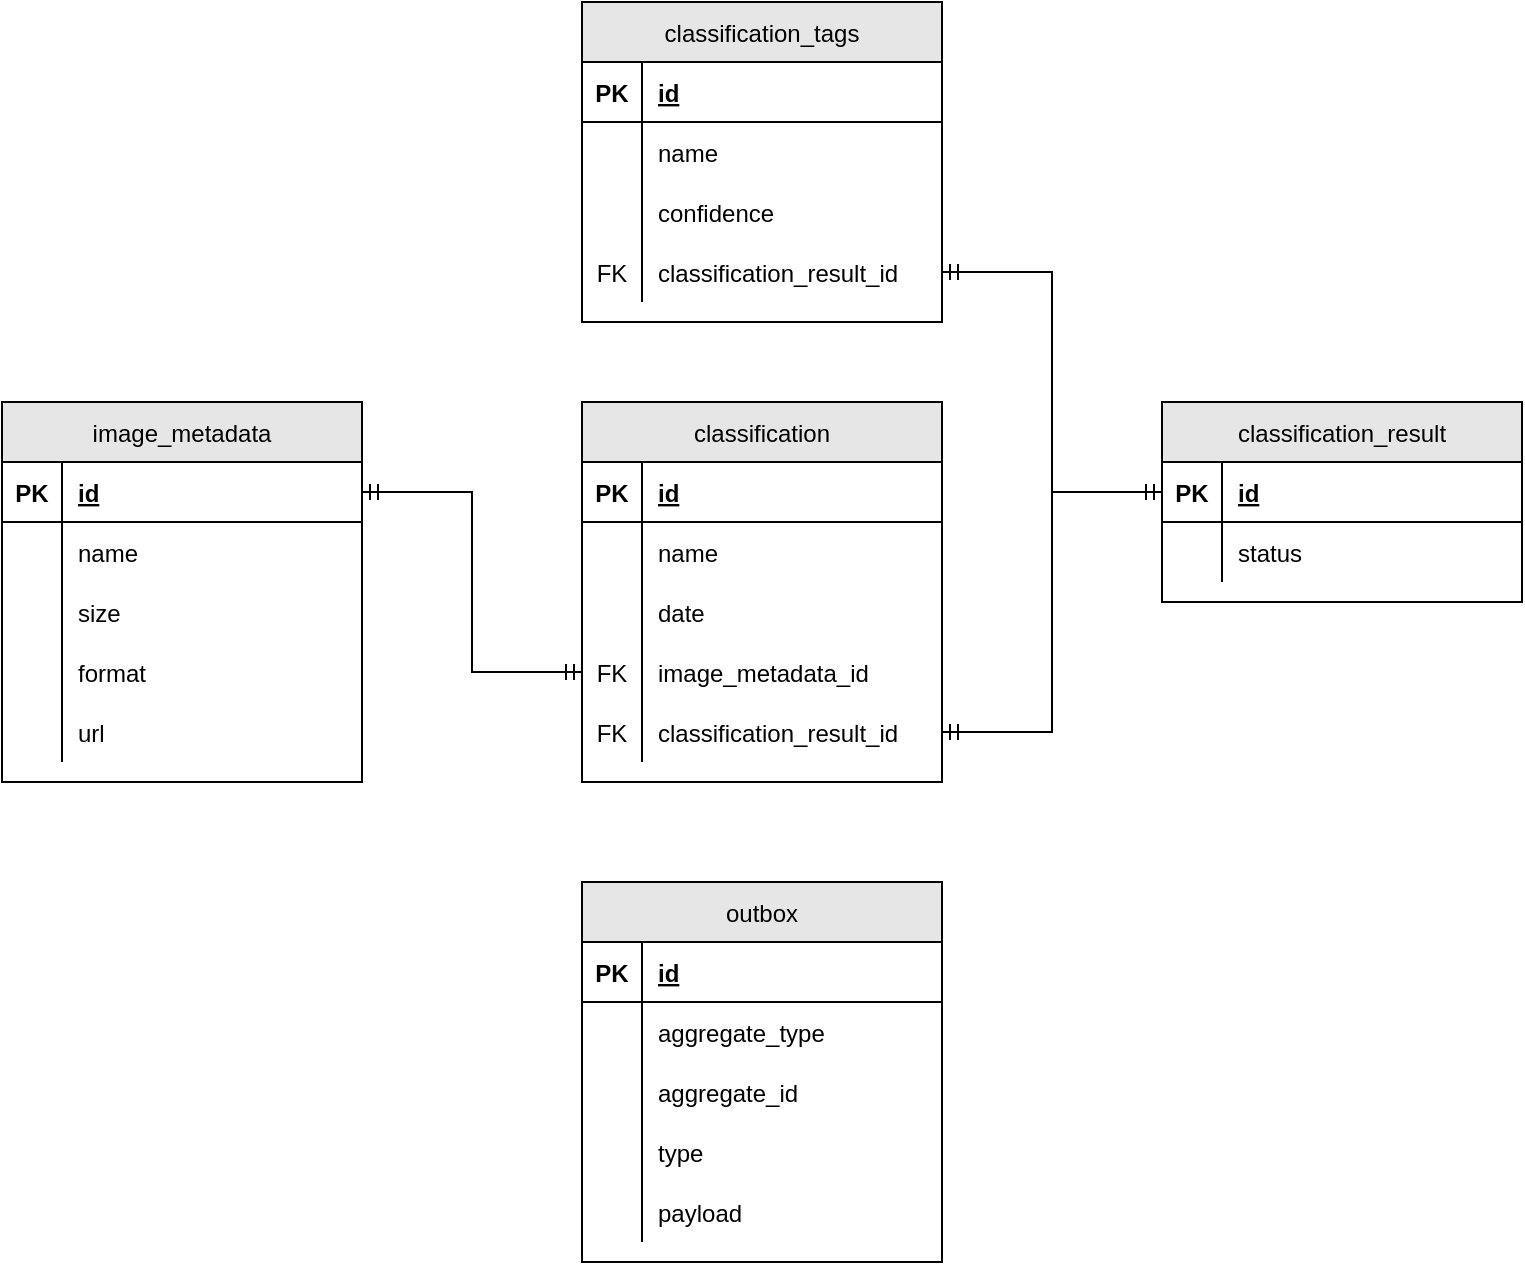 <mxfile version="13.4.6" type="device"><diagram id="Xu695UUf6Ar9PFzFBzPv" name="Page-1"><mxGraphModel dx="1186" dy="741" grid="1" gridSize="10" guides="1" tooltips="1" connect="1" arrows="1" fold="1" page="1" pageScale="1" pageWidth="827" pageHeight="1169" math="0" shadow="0"><root><mxCell id="0"/><mxCell id="1" parent="0"/><mxCell id="_I3BB4ivLQCg5oBeQ7Xs-157" style="edgeStyle=orthogonalEdgeStyle;rounded=0;orthogonalLoop=1;jettySize=auto;html=1;exitX=0;exitY=0.5;exitDx=0;exitDy=0;entryX=1;entryY=0.5;entryDx=0;entryDy=0;endArrow=ERmandOne;endFill=0;startArrow=ERmandOne;startFill=0;" parent="1" source="_I3BB4ivLQCg5oBeQ7Xs-123" target="_I3BB4ivLQCg5oBeQ7Xs-2" edge="1"><mxGeometry relative="1" as="geometry"/></mxCell><mxCell id="_I3BB4ivLQCg5oBeQ7Xs-162" style="edgeStyle=orthogonalEdgeStyle;rounded=0;orthogonalLoop=1;jettySize=auto;html=1;exitX=1;exitY=0.5;exitDx=0;exitDy=0;entryX=0;entryY=0.5;entryDx=0;entryDy=0;endArrow=ERmandOne;endFill=0;startArrow=ERmandOne;startFill=0;" parent="1" source="_I3BB4ivLQCg5oBeQ7Xs-159" target="_I3BB4ivLQCg5oBeQ7Xs-131" edge="1"><mxGeometry relative="1" as="geometry"/></mxCell><mxCell id="dhd00fSPg5vz8xY-Bf-d-18" style="edgeStyle=orthogonalEdgeStyle;rounded=0;orthogonalLoop=1;jettySize=auto;html=1;exitX=1;exitY=0.5;exitDx=0;exitDy=0;entryX=0;entryY=0.5;entryDx=0;entryDy=0;startArrow=ERmandOne;startFill=0;endArrow=ERmandOne;endFill=0;" edge="1" parent="1" source="dhd00fSPg5vz8xY-Bf-d-11" target="_I3BB4ivLQCg5oBeQ7Xs-131"><mxGeometry relative="1" as="geometry"/></mxCell><mxCell id="_I3BB4ivLQCg5oBeQ7Xs-1" value="image_metadata" style="shape=table;startSize=30;container=1;collapsible=1;childLayout=tableLayout;fixedRows=1;rowLines=0;fontStyle=0;align=center;resizeLast=1;labelBackgroundColor=none;swimlaneFillColor=none;gradientColor=none;fillColor=#E6E6E6;" parent="1" vertex="1"><mxGeometry x="40" y="240" width="180" height="190" as="geometry"/></mxCell><mxCell id="_I3BB4ivLQCg5oBeQ7Xs-2" value="" style="shape=partialRectangle;collapsible=0;dropTarget=0;pointerEvents=0;fillColor=none;top=0;left=0;bottom=1;right=0;points=[[0,0.5],[1,0.5]];portConstraint=eastwest;" parent="_I3BB4ivLQCg5oBeQ7Xs-1" vertex="1"><mxGeometry y="30" width="180" height="30" as="geometry"/></mxCell><mxCell id="_I3BB4ivLQCg5oBeQ7Xs-3" value="PK" style="shape=partialRectangle;connectable=0;fillColor=none;top=0;left=0;bottom=0;right=0;fontStyle=1;overflow=hidden;" parent="_I3BB4ivLQCg5oBeQ7Xs-2" vertex="1"><mxGeometry width="30" height="30" as="geometry"/></mxCell><mxCell id="_I3BB4ivLQCg5oBeQ7Xs-4" value="id" style="shape=partialRectangle;connectable=0;fillColor=none;top=0;left=0;bottom=0;right=0;align=left;spacingLeft=6;fontStyle=5;overflow=hidden;" parent="_I3BB4ivLQCg5oBeQ7Xs-2" vertex="1"><mxGeometry x="30" width="150" height="30" as="geometry"/></mxCell><mxCell id="_I3BB4ivLQCg5oBeQ7Xs-5" value="" style="shape=partialRectangle;collapsible=0;dropTarget=0;pointerEvents=0;fillColor=none;top=0;left=0;bottom=0;right=0;points=[[0,0.5],[1,0.5]];portConstraint=eastwest;" parent="_I3BB4ivLQCg5oBeQ7Xs-1" vertex="1"><mxGeometry y="60" width="180" height="30" as="geometry"/></mxCell><mxCell id="_I3BB4ivLQCg5oBeQ7Xs-6" value="" style="shape=partialRectangle;connectable=0;fillColor=none;top=0;left=0;bottom=0;right=0;editable=1;overflow=hidden;" parent="_I3BB4ivLQCg5oBeQ7Xs-5" vertex="1"><mxGeometry width="30" height="30" as="geometry"/></mxCell><mxCell id="_I3BB4ivLQCg5oBeQ7Xs-7" value="name" style="shape=partialRectangle;connectable=0;fillColor=none;top=0;left=0;bottom=0;right=0;align=left;spacingLeft=6;overflow=hidden;" parent="_I3BB4ivLQCg5oBeQ7Xs-5" vertex="1"><mxGeometry x="30" width="150" height="30" as="geometry"/></mxCell><mxCell id="_I3BB4ivLQCg5oBeQ7Xs-8" value="" style="shape=partialRectangle;collapsible=0;dropTarget=0;pointerEvents=0;fillColor=none;top=0;left=0;bottom=0;right=0;points=[[0,0.5],[1,0.5]];portConstraint=eastwest;" parent="_I3BB4ivLQCg5oBeQ7Xs-1" vertex="1"><mxGeometry y="90" width="180" height="30" as="geometry"/></mxCell><mxCell id="_I3BB4ivLQCg5oBeQ7Xs-9" value="" style="shape=partialRectangle;connectable=0;fillColor=none;top=0;left=0;bottom=0;right=0;editable=1;overflow=hidden;" parent="_I3BB4ivLQCg5oBeQ7Xs-8" vertex="1"><mxGeometry width="30" height="30" as="geometry"/></mxCell><mxCell id="_I3BB4ivLQCg5oBeQ7Xs-10" value="size" style="shape=partialRectangle;connectable=0;fillColor=none;top=0;left=0;bottom=0;right=0;align=left;spacingLeft=6;overflow=hidden;" parent="_I3BB4ivLQCg5oBeQ7Xs-8" vertex="1"><mxGeometry x="30" width="150" height="30" as="geometry"/></mxCell><mxCell id="_I3BB4ivLQCg5oBeQ7Xs-11" value="" style="shape=partialRectangle;collapsible=0;dropTarget=0;pointerEvents=0;fillColor=none;top=0;left=0;bottom=0;right=0;points=[[0,0.5],[1,0.5]];portConstraint=eastwest;" parent="_I3BB4ivLQCg5oBeQ7Xs-1" vertex="1"><mxGeometry y="120" width="180" height="30" as="geometry"/></mxCell><mxCell id="_I3BB4ivLQCg5oBeQ7Xs-12" value="" style="shape=partialRectangle;connectable=0;fillColor=none;top=0;left=0;bottom=0;right=0;editable=1;overflow=hidden;" parent="_I3BB4ivLQCg5oBeQ7Xs-11" vertex="1"><mxGeometry width="30" height="30" as="geometry"/></mxCell><mxCell id="_I3BB4ivLQCg5oBeQ7Xs-13" value="format" style="shape=partialRectangle;connectable=0;fillColor=none;top=0;left=0;bottom=0;right=0;align=left;spacingLeft=6;overflow=hidden;" parent="_I3BB4ivLQCg5oBeQ7Xs-11" vertex="1"><mxGeometry x="30" width="150" height="30" as="geometry"/></mxCell><mxCell id="_I3BB4ivLQCg5oBeQ7Xs-110" style="shape=partialRectangle;collapsible=0;dropTarget=0;pointerEvents=0;fillColor=none;top=0;left=0;bottom=0;right=0;points=[[0,0.5],[1,0.5]];portConstraint=eastwest;" parent="_I3BB4ivLQCg5oBeQ7Xs-1" vertex="1"><mxGeometry y="150" width="180" height="30" as="geometry"/></mxCell><mxCell id="_I3BB4ivLQCg5oBeQ7Xs-111" style="shape=partialRectangle;connectable=0;fillColor=none;top=0;left=0;bottom=0;right=0;editable=1;overflow=hidden;" parent="_I3BB4ivLQCg5oBeQ7Xs-110" vertex="1"><mxGeometry width="30" height="30" as="geometry"/></mxCell><mxCell id="_I3BB4ivLQCg5oBeQ7Xs-112" value="url" style="shape=partialRectangle;connectable=0;fillColor=none;top=0;left=0;bottom=0;right=0;align=left;spacingLeft=6;overflow=hidden;" parent="_I3BB4ivLQCg5oBeQ7Xs-110" vertex="1"><mxGeometry x="30" width="150" height="30" as="geometry"/></mxCell><mxCell id="_I3BB4ivLQCg5oBeQ7Xs-130" value="classification_result" style="shape=table;startSize=30;container=1;collapsible=1;childLayout=tableLayout;fixedRows=1;rowLines=0;fontStyle=0;align=center;resizeLast=1;fillColor=#E6E6E6;" parent="1" vertex="1"><mxGeometry x="620" y="240" width="180" height="100" as="geometry"/></mxCell><mxCell id="_I3BB4ivLQCg5oBeQ7Xs-131" value="" style="shape=partialRectangle;collapsible=0;dropTarget=0;pointerEvents=0;fillColor=none;top=0;left=0;bottom=1;right=0;points=[[0,0.5],[1,0.5]];portConstraint=eastwest;" parent="_I3BB4ivLQCg5oBeQ7Xs-130" vertex="1"><mxGeometry y="30" width="180" height="30" as="geometry"/></mxCell><mxCell id="_I3BB4ivLQCg5oBeQ7Xs-132" value="PK" style="shape=partialRectangle;connectable=0;fillColor=none;top=0;left=0;bottom=0;right=0;fontStyle=1;overflow=hidden;" parent="_I3BB4ivLQCg5oBeQ7Xs-131" vertex="1"><mxGeometry width="30" height="30" as="geometry"/></mxCell><mxCell id="_I3BB4ivLQCg5oBeQ7Xs-133" value="id" style="shape=partialRectangle;connectable=0;fillColor=none;top=0;left=0;bottom=0;right=0;align=left;spacingLeft=6;fontStyle=5;overflow=hidden;" parent="_I3BB4ivLQCg5oBeQ7Xs-131" vertex="1"><mxGeometry x="30" width="150" height="30" as="geometry"/></mxCell><mxCell id="_I3BB4ivLQCg5oBeQ7Xs-134" value="" style="shape=partialRectangle;collapsible=0;dropTarget=0;pointerEvents=0;fillColor=none;top=0;left=0;bottom=0;right=0;points=[[0,0.5],[1,0.5]];portConstraint=eastwest;" parent="_I3BB4ivLQCg5oBeQ7Xs-130" vertex="1"><mxGeometry y="60" width="180" height="30" as="geometry"/></mxCell><mxCell id="_I3BB4ivLQCg5oBeQ7Xs-135" value="" style="shape=partialRectangle;connectable=0;fillColor=none;top=0;left=0;bottom=0;right=0;editable=1;overflow=hidden;" parent="_I3BB4ivLQCg5oBeQ7Xs-134" vertex="1"><mxGeometry width="30" height="30" as="geometry"/></mxCell><mxCell id="_I3BB4ivLQCg5oBeQ7Xs-136" value="status" style="shape=partialRectangle;connectable=0;fillColor=none;top=0;left=0;bottom=0;right=0;align=left;spacingLeft=6;overflow=hidden;" parent="_I3BB4ivLQCg5oBeQ7Xs-134" vertex="1"><mxGeometry x="30" width="150" height="30" as="geometry"/></mxCell><mxCell id="_I3BB4ivLQCg5oBeQ7Xs-113" value="classification" style="shape=table;startSize=30;container=1;collapsible=1;childLayout=tableLayout;fixedRows=1;rowLines=0;fontStyle=0;align=center;resizeLast=1;fillColor=#E6E6E6;" parent="1" vertex="1"><mxGeometry x="330" y="240" width="180" height="190" as="geometry"/></mxCell><mxCell id="_I3BB4ivLQCg5oBeQ7Xs-114" value="" style="shape=partialRectangle;collapsible=0;dropTarget=0;pointerEvents=0;fillColor=none;top=0;left=0;bottom=1;right=0;points=[[0,0.5],[1,0.5]];portConstraint=eastwest;" parent="_I3BB4ivLQCg5oBeQ7Xs-113" vertex="1"><mxGeometry y="30" width="180" height="30" as="geometry"/></mxCell><mxCell id="_I3BB4ivLQCg5oBeQ7Xs-115" value="PK" style="shape=partialRectangle;connectable=0;fillColor=none;top=0;left=0;bottom=0;right=0;fontStyle=1;overflow=hidden;" parent="_I3BB4ivLQCg5oBeQ7Xs-114" vertex="1"><mxGeometry width="30" height="30" as="geometry"/></mxCell><mxCell id="_I3BB4ivLQCg5oBeQ7Xs-116" value="id" style="shape=partialRectangle;connectable=0;fillColor=none;top=0;left=0;bottom=0;right=0;align=left;spacingLeft=6;fontStyle=5;overflow=hidden;" parent="_I3BB4ivLQCg5oBeQ7Xs-114" vertex="1"><mxGeometry x="30" width="150" height="30" as="geometry"/></mxCell><mxCell id="_I3BB4ivLQCg5oBeQ7Xs-117" value="" style="shape=partialRectangle;collapsible=0;dropTarget=0;pointerEvents=0;fillColor=none;top=0;left=0;bottom=0;right=0;points=[[0,0.5],[1,0.5]];portConstraint=eastwest;" parent="_I3BB4ivLQCg5oBeQ7Xs-113" vertex="1"><mxGeometry y="60" width="180" height="30" as="geometry"/></mxCell><mxCell id="_I3BB4ivLQCg5oBeQ7Xs-118" value="" style="shape=partialRectangle;connectable=0;fillColor=none;top=0;left=0;bottom=0;right=0;editable=1;overflow=hidden;" parent="_I3BB4ivLQCg5oBeQ7Xs-117" vertex="1"><mxGeometry width="30" height="30" as="geometry"/></mxCell><mxCell id="_I3BB4ivLQCg5oBeQ7Xs-119" value="name" style="shape=partialRectangle;connectable=0;fillColor=none;top=0;left=0;bottom=0;right=0;align=left;spacingLeft=6;overflow=hidden;" parent="_I3BB4ivLQCg5oBeQ7Xs-117" vertex="1"><mxGeometry x="30" width="150" height="30" as="geometry"/></mxCell><mxCell id="_I3BB4ivLQCg5oBeQ7Xs-120" value="" style="shape=partialRectangle;collapsible=0;dropTarget=0;pointerEvents=0;fillColor=none;top=0;left=0;bottom=0;right=0;points=[[0,0.5],[1,0.5]];portConstraint=eastwest;" parent="_I3BB4ivLQCg5oBeQ7Xs-113" vertex="1"><mxGeometry y="90" width="180" height="30" as="geometry"/></mxCell><mxCell id="_I3BB4ivLQCg5oBeQ7Xs-121" value="" style="shape=partialRectangle;connectable=0;fillColor=none;top=0;left=0;bottom=0;right=0;editable=1;overflow=hidden;" parent="_I3BB4ivLQCg5oBeQ7Xs-120" vertex="1"><mxGeometry width="30" height="30" as="geometry"/></mxCell><mxCell id="_I3BB4ivLQCg5oBeQ7Xs-122" value="date" style="shape=partialRectangle;connectable=0;fillColor=none;top=0;left=0;bottom=0;right=0;align=left;spacingLeft=6;overflow=hidden;" parent="_I3BB4ivLQCg5oBeQ7Xs-120" vertex="1"><mxGeometry x="30" width="150" height="30" as="geometry"/></mxCell><mxCell id="_I3BB4ivLQCg5oBeQ7Xs-123" value="" style="shape=partialRectangle;collapsible=0;dropTarget=0;pointerEvents=0;fillColor=none;top=0;left=0;bottom=0;right=0;points=[[0,0.5],[1,0.5]];portConstraint=eastwest;" parent="_I3BB4ivLQCg5oBeQ7Xs-113" vertex="1"><mxGeometry y="120" width="180" height="30" as="geometry"/></mxCell><mxCell id="_I3BB4ivLQCg5oBeQ7Xs-124" value="FK" style="shape=partialRectangle;connectable=0;fillColor=none;top=0;left=0;bottom=0;right=0;editable=1;overflow=hidden;" parent="_I3BB4ivLQCg5oBeQ7Xs-123" vertex="1"><mxGeometry width="30" height="30" as="geometry"/></mxCell><mxCell id="_I3BB4ivLQCg5oBeQ7Xs-125" value="image_metadata_id" style="shape=partialRectangle;connectable=0;fillColor=none;top=0;left=0;bottom=0;right=0;align=left;spacingLeft=6;overflow=hidden;" parent="_I3BB4ivLQCg5oBeQ7Xs-123" vertex="1"><mxGeometry x="30" width="150" height="30" as="geometry"/></mxCell><mxCell id="_I3BB4ivLQCg5oBeQ7Xs-159" style="shape=partialRectangle;collapsible=0;dropTarget=0;pointerEvents=0;fillColor=none;top=0;left=0;bottom=0;right=0;points=[[0,0.5],[1,0.5]];portConstraint=eastwest;" parent="_I3BB4ivLQCg5oBeQ7Xs-113" vertex="1"><mxGeometry y="150" width="180" height="30" as="geometry"/></mxCell><mxCell id="_I3BB4ivLQCg5oBeQ7Xs-160" value="FK" style="shape=partialRectangle;connectable=0;fillColor=none;top=0;left=0;bottom=0;right=0;editable=1;overflow=hidden;" parent="_I3BB4ivLQCg5oBeQ7Xs-159" vertex="1"><mxGeometry width="30" height="30" as="geometry"/></mxCell><mxCell id="_I3BB4ivLQCg5oBeQ7Xs-161" value="classification_result_id" style="shape=partialRectangle;connectable=0;fillColor=none;top=0;left=0;bottom=0;right=0;align=left;spacingLeft=6;overflow=hidden;" parent="_I3BB4ivLQCg5oBeQ7Xs-159" vertex="1"><mxGeometry x="30" width="150" height="30" as="geometry"/></mxCell><mxCell id="dhd00fSPg5vz8xY-Bf-d-1" value="classification_tags" style="shape=table;startSize=30;container=1;collapsible=1;childLayout=tableLayout;fixedRows=1;rowLines=0;fontStyle=0;align=center;resizeLast=1;labelBackgroundColor=none;swimlaneFillColor=none;gradientColor=none;fillColor=#E6E6E6;" vertex="1" parent="1"><mxGeometry x="330" y="40" width="180" height="160" as="geometry"/></mxCell><mxCell id="dhd00fSPg5vz8xY-Bf-d-2" value="" style="shape=partialRectangle;collapsible=0;dropTarget=0;pointerEvents=0;fillColor=none;top=0;left=0;bottom=1;right=0;points=[[0,0.5],[1,0.5]];portConstraint=eastwest;" vertex="1" parent="dhd00fSPg5vz8xY-Bf-d-1"><mxGeometry y="30" width="180" height="30" as="geometry"/></mxCell><mxCell id="dhd00fSPg5vz8xY-Bf-d-3" value="PK" style="shape=partialRectangle;connectable=0;fillColor=none;top=0;left=0;bottom=0;right=0;fontStyle=1;overflow=hidden;" vertex="1" parent="dhd00fSPg5vz8xY-Bf-d-2"><mxGeometry width="30" height="30" as="geometry"/></mxCell><mxCell id="dhd00fSPg5vz8xY-Bf-d-4" value="id" style="shape=partialRectangle;connectable=0;fillColor=none;top=0;left=0;bottom=0;right=0;align=left;spacingLeft=6;fontStyle=5;overflow=hidden;" vertex="1" parent="dhd00fSPg5vz8xY-Bf-d-2"><mxGeometry x="30" width="150" height="30" as="geometry"/></mxCell><mxCell id="dhd00fSPg5vz8xY-Bf-d-5" value="" style="shape=partialRectangle;collapsible=0;dropTarget=0;pointerEvents=0;fillColor=none;top=0;left=0;bottom=0;right=0;points=[[0,0.5],[1,0.5]];portConstraint=eastwest;" vertex="1" parent="dhd00fSPg5vz8xY-Bf-d-1"><mxGeometry y="60" width="180" height="30" as="geometry"/></mxCell><mxCell id="dhd00fSPg5vz8xY-Bf-d-6" value="" style="shape=partialRectangle;connectable=0;fillColor=none;top=0;left=0;bottom=0;right=0;editable=1;overflow=hidden;" vertex="1" parent="dhd00fSPg5vz8xY-Bf-d-5"><mxGeometry width="30" height="30" as="geometry"/></mxCell><mxCell id="dhd00fSPg5vz8xY-Bf-d-7" value="name" style="shape=partialRectangle;connectable=0;fillColor=none;top=0;left=0;bottom=0;right=0;align=left;spacingLeft=6;overflow=hidden;" vertex="1" parent="dhd00fSPg5vz8xY-Bf-d-5"><mxGeometry x="30" width="150" height="30" as="geometry"/></mxCell><mxCell id="dhd00fSPg5vz8xY-Bf-d-8" value="" style="shape=partialRectangle;collapsible=0;dropTarget=0;pointerEvents=0;fillColor=none;top=0;left=0;bottom=0;right=0;points=[[0,0.5],[1,0.5]];portConstraint=eastwest;" vertex="1" parent="dhd00fSPg5vz8xY-Bf-d-1"><mxGeometry y="90" width="180" height="30" as="geometry"/></mxCell><mxCell id="dhd00fSPg5vz8xY-Bf-d-9" value="" style="shape=partialRectangle;connectable=0;fillColor=none;top=0;left=0;bottom=0;right=0;editable=1;overflow=hidden;" vertex="1" parent="dhd00fSPg5vz8xY-Bf-d-8"><mxGeometry width="30" height="30" as="geometry"/></mxCell><mxCell id="dhd00fSPg5vz8xY-Bf-d-10" value="confidence" style="shape=partialRectangle;connectable=0;fillColor=none;top=0;left=0;bottom=0;right=0;align=left;spacingLeft=6;overflow=hidden;" vertex="1" parent="dhd00fSPg5vz8xY-Bf-d-8"><mxGeometry x="30" width="150" height="30" as="geometry"/></mxCell><mxCell id="dhd00fSPg5vz8xY-Bf-d-11" value="" style="shape=partialRectangle;collapsible=0;dropTarget=0;pointerEvents=0;fillColor=none;top=0;left=0;bottom=0;right=0;points=[[0,0.5],[1,0.5]];portConstraint=eastwest;" vertex="1" parent="dhd00fSPg5vz8xY-Bf-d-1"><mxGeometry y="120" width="180" height="30" as="geometry"/></mxCell><mxCell id="dhd00fSPg5vz8xY-Bf-d-12" value="FK" style="shape=partialRectangle;connectable=0;fillColor=none;top=0;left=0;bottom=0;right=0;editable=1;overflow=hidden;" vertex="1" parent="dhd00fSPg5vz8xY-Bf-d-11"><mxGeometry width="30" height="30" as="geometry"/></mxCell><mxCell id="dhd00fSPg5vz8xY-Bf-d-13" value="classification_result_id" style="shape=partialRectangle;connectable=0;fillColor=none;top=0;left=0;bottom=0;right=0;align=left;spacingLeft=6;overflow=hidden;" vertex="1" parent="dhd00fSPg5vz8xY-Bf-d-11"><mxGeometry x="30" width="150" height="30" as="geometry"/></mxCell><mxCell id="_I3BB4ivLQCg5oBeQ7Xs-163" value="outbox" style="shape=table;startSize=30;container=1;collapsible=1;childLayout=tableLayout;fixedRows=1;rowLines=0;fontStyle=0;align=center;resizeLast=1;labelBackgroundColor=none;swimlaneFillColor=none;gradientColor=none;fillColor=#E6E6E6;" parent="1" vertex="1"><mxGeometry x="330" y="480" width="180" height="190" as="geometry"/></mxCell><mxCell id="_I3BB4ivLQCg5oBeQ7Xs-164" value="" style="shape=partialRectangle;collapsible=0;dropTarget=0;pointerEvents=0;fillColor=none;top=0;left=0;bottom=1;right=0;points=[[0,0.5],[1,0.5]];portConstraint=eastwest;" parent="_I3BB4ivLQCg5oBeQ7Xs-163" vertex="1"><mxGeometry y="30" width="180" height="30" as="geometry"/></mxCell><mxCell id="_I3BB4ivLQCg5oBeQ7Xs-165" value="PK" style="shape=partialRectangle;connectable=0;fillColor=none;top=0;left=0;bottom=0;right=0;fontStyle=1;overflow=hidden;" parent="_I3BB4ivLQCg5oBeQ7Xs-164" vertex="1"><mxGeometry width="30" height="30" as="geometry"/></mxCell><mxCell id="_I3BB4ivLQCg5oBeQ7Xs-166" value="id" style="shape=partialRectangle;connectable=0;fillColor=none;top=0;left=0;bottom=0;right=0;align=left;spacingLeft=6;fontStyle=5;overflow=hidden;" parent="_I3BB4ivLQCg5oBeQ7Xs-164" vertex="1"><mxGeometry x="30" width="150" height="30" as="geometry"/></mxCell><mxCell id="_I3BB4ivLQCg5oBeQ7Xs-167" value="" style="shape=partialRectangle;collapsible=0;dropTarget=0;pointerEvents=0;fillColor=none;top=0;left=0;bottom=0;right=0;points=[[0,0.5],[1,0.5]];portConstraint=eastwest;" parent="_I3BB4ivLQCg5oBeQ7Xs-163" vertex="1"><mxGeometry y="60" width="180" height="30" as="geometry"/></mxCell><mxCell id="_I3BB4ivLQCg5oBeQ7Xs-168" value="" style="shape=partialRectangle;connectable=0;fillColor=none;top=0;left=0;bottom=0;right=0;editable=1;overflow=hidden;" parent="_I3BB4ivLQCg5oBeQ7Xs-167" vertex="1"><mxGeometry width="30" height="30" as="geometry"/></mxCell><mxCell id="_I3BB4ivLQCg5oBeQ7Xs-169" value="aggregate_type" style="shape=partialRectangle;connectable=0;fillColor=none;top=0;left=0;bottom=0;right=0;align=left;spacingLeft=6;overflow=hidden;" parent="_I3BB4ivLQCg5oBeQ7Xs-167" vertex="1"><mxGeometry x="30" width="150" height="30" as="geometry"/></mxCell><mxCell id="_I3BB4ivLQCg5oBeQ7Xs-170" value="" style="shape=partialRectangle;collapsible=0;dropTarget=0;pointerEvents=0;fillColor=none;top=0;left=0;bottom=0;right=0;points=[[0,0.5],[1,0.5]];portConstraint=eastwest;" parent="_I3BB4ivLQCg5oBeQ7Xs-163" vertex="1"><mxGeometry y="90" width="180" height="30" as="geometry"/></mxCell><mxCell id="_I3BB4ivLQCg5oBeQ7Xs-171" value="" style="shape=partialRectangle;connectable=0;fillColor=none;top=0;left=0;bottom=0;right=0;editable=1;overflow=hidden;" parent="_I3BB4ivLQCg5oBeQ7Xs-170" vertex="1"><mxGeometry width="30" height="30" as="geometry"/></mxCell><mxCell id="_I3BB4ivLQCg5oBeQ7Xs-172" value="aggregate_id" style="shape=partialRectangle;connectable=0;fillColor=none;top=0;left=0;bottom=0;right=0;align=left;spacingLeft=6;overflow=hidden;" parent="_I3BB4ivLQCg5oBeQ7Xs-170" vertex="1"><mxGeometry x="30" width="150" height="30" as="geometry"/></mxCell><mxCell id="_I3BB4ivLQCg5oBeQ7Xs-173" value="" style="shape=partialRectangle;collapsible=0;dropTarget=0;pointerEvents=0;fillColor=none;top=0;left=0;bottom=0;right=0;points=[[0,0.5],[1,0.5]];portConstraint=eastwest;" parent="_I3BB4ivLQCg5oBeQ7Xs-163" vertex="1"><mxGeometry y="120" width="180" height="30" as="geometry"/></mxCell><mxCell id="_I3BB4ivLQCg5oBeQ7Xs-174" value="" style="shape=partialRectangle;connectable=0;fillColor=none;top=0;left=0;bottom=0;right=0;editable=1;overflow=hidden;" parent="_I3BB4ivLQCg5oBeQ7Xs-173" vertex="1"><mxGeometry width="30" height="30" as="geometry"/></mxCell><mxCell id="_I3BB4ivLQCg5oBeQ7Xs-175" value="type" style="shape=partialRectangle;connectable=0;fillColor=none;top=0;left=0;bottom=0;right=0;align=left;spacingLeft=6;overflow=hidden;" parent="_I3BB4ivLQCg5oBeQ7Xs-173" vertex="1"><mxGeometry x="30" width="150" height="30" as="geometry"/></mxCell><mxCell id="_I3BB4ivLQCg5oBeQ7Xs-176" style="shape=partialRectangle;collapsible=0;dropTarget=0;pointerEvents=0;fillColor=none;top=0;left=0;bottom=0;right=0;points=[[0,0.5],[1,0.5]];portConstraint=eastwest;" parent="_I3BB4ivLQCg5oBeQ7Xs-163" vertex="1"><mxGeometry y="150" width="180" height="30" as="geometry"/></mxCell><mxCell id="_I3BB4ivLQCg5oBeQ7Xs-177" style="shape=partialRectangle;connectable=0;fillColor=none;top=0;left=0;bottom=0;right=0;editable=1;overflow=hidden;" parent="_I3BB4ivLQCg5oBeQ7Xs-176" vertex="1"><mxGeometry width="30" height="30" as="geometry"/></mxCell><mxCell id="_I3BB4ivLQCg5oBeQ7Xs-178" value="payload" style="shape=partialRectangle;connectable=0;fillColor=none;top=0;left=0;bottom=0;right=0;align=left;spacingLeft=6;overflow=hidden;" parent="_I3BB4ivLQCg5oBeQ7Xs-176" vertex="1"><mxGeometry x="30" width="150" height="30" as="geometry"/></mxCell></root></mxGraphModel></diagram></mxfile>